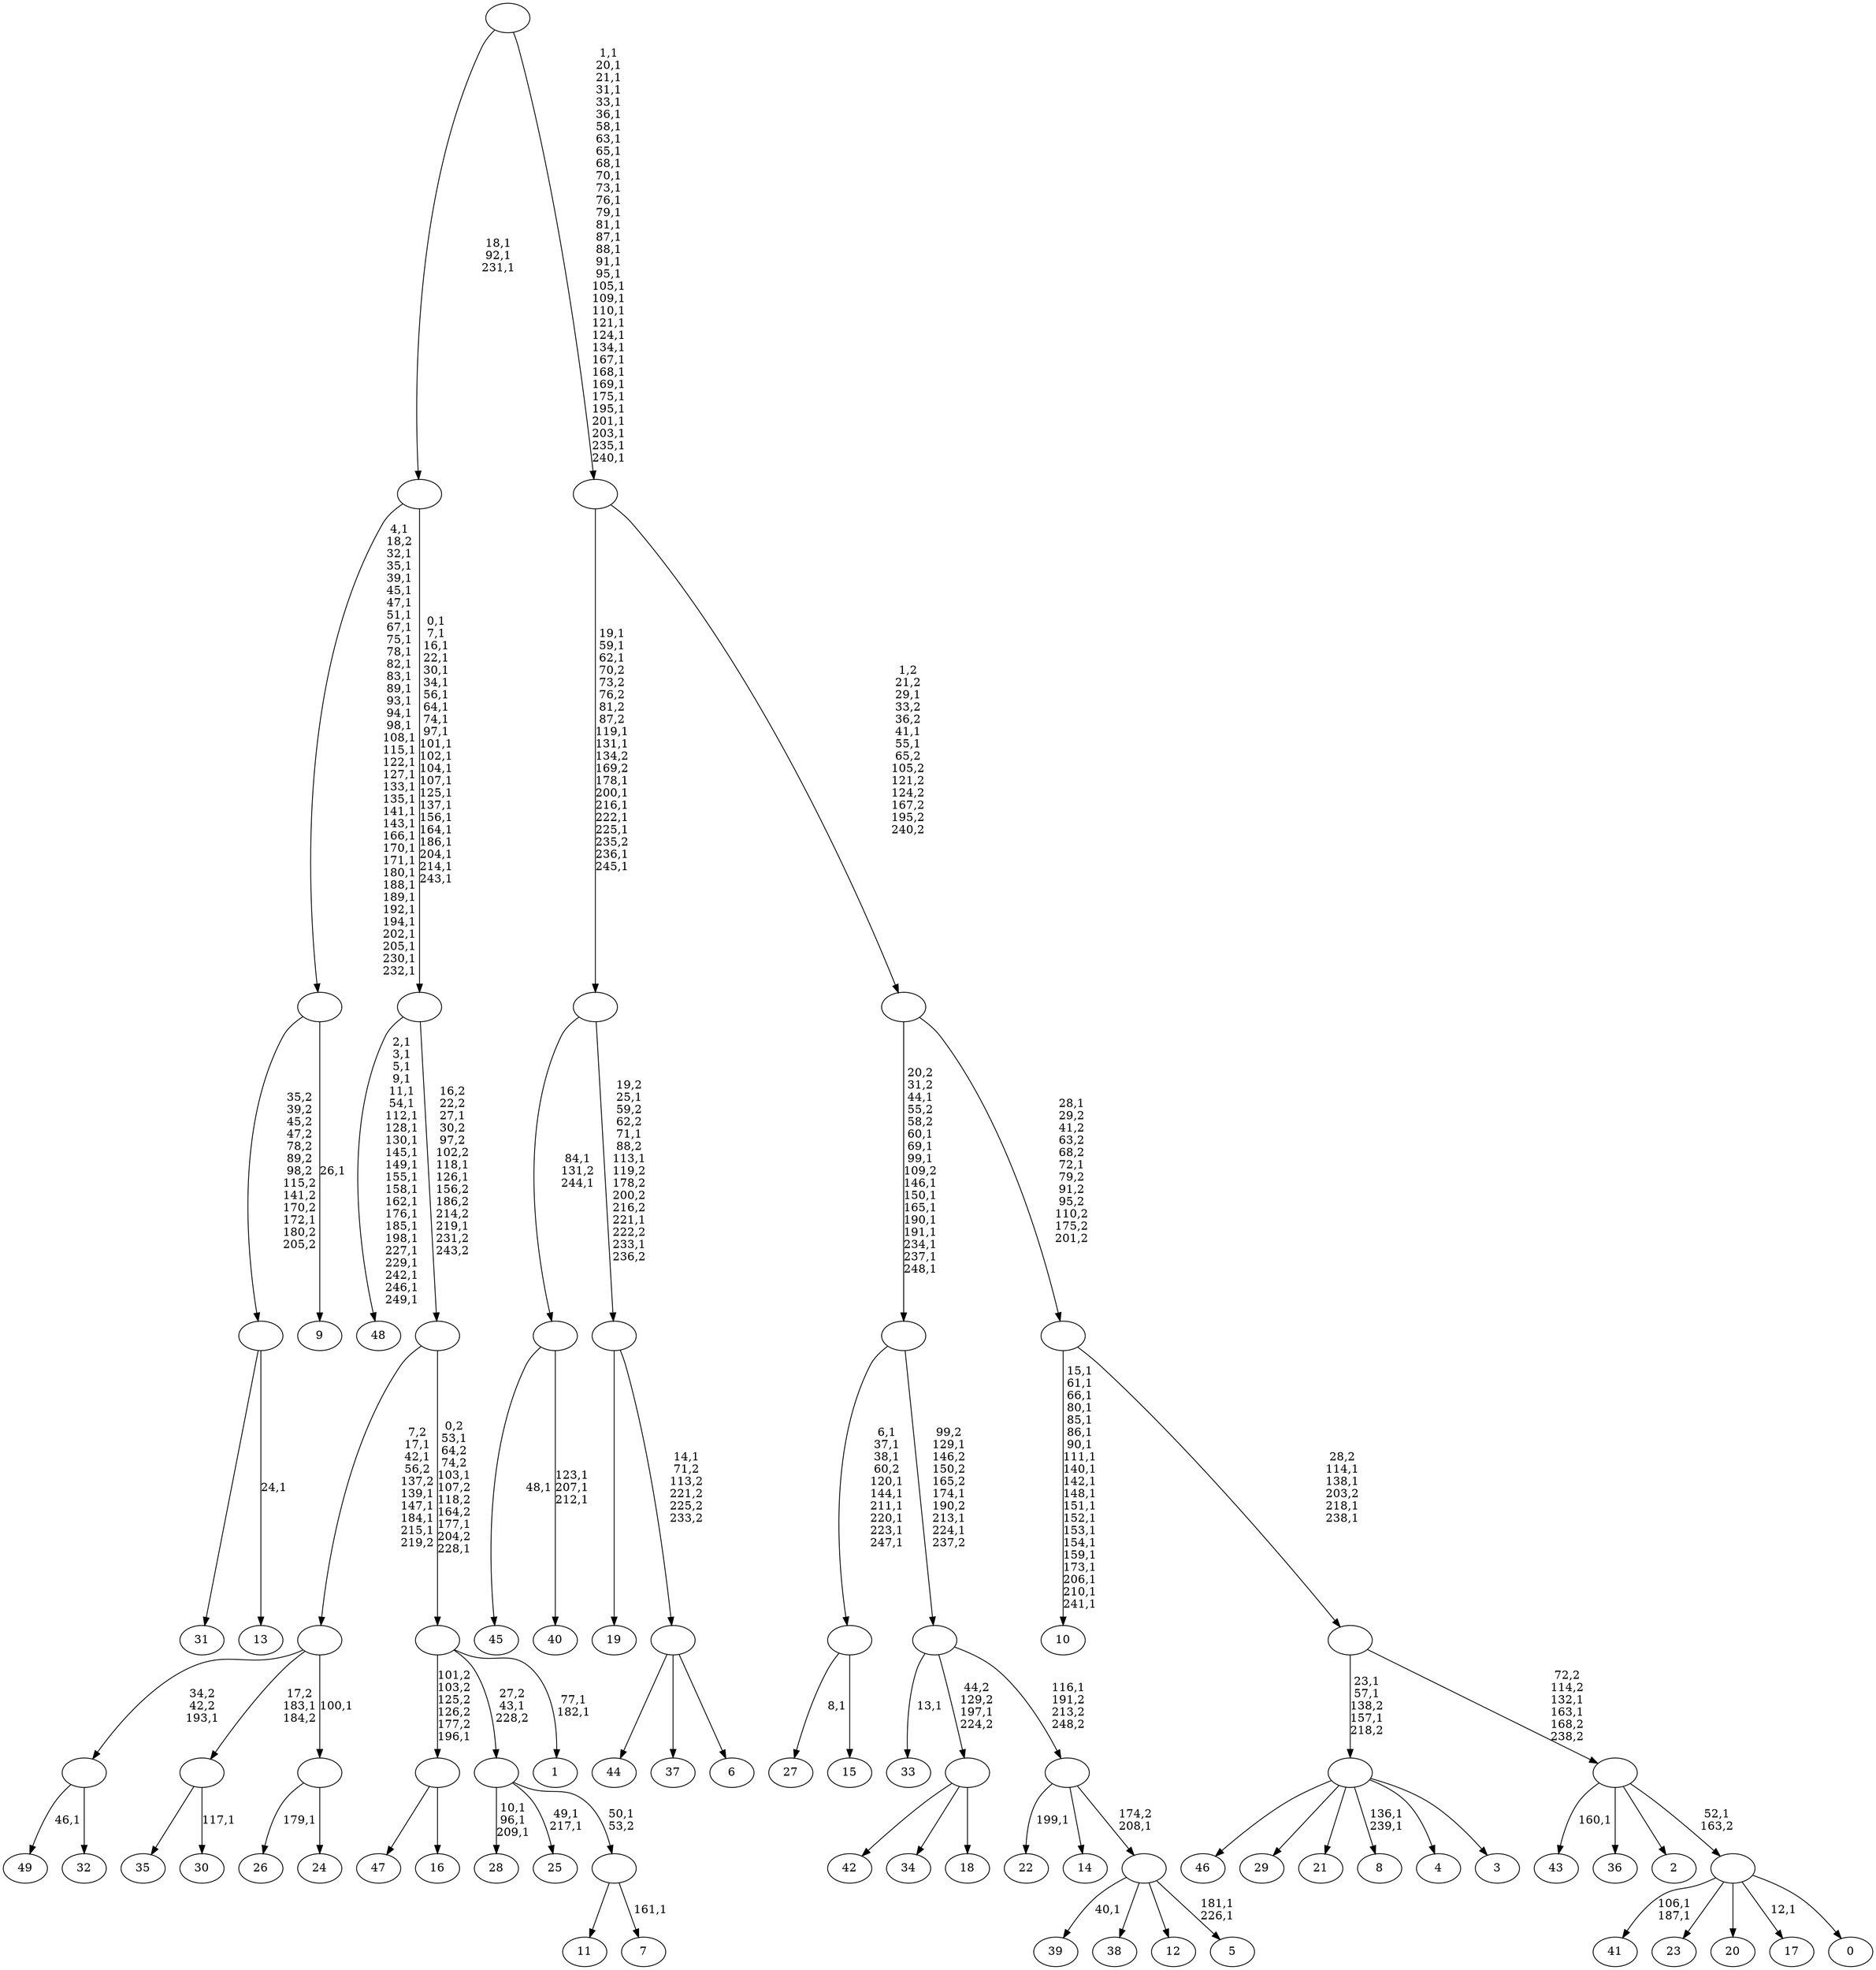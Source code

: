 digraph T {
	300 [label="49"]
	298 [label="48"]
	275 [label="47"]
	274 [label="46"]
	273 [label="45"]
	271 [label="44"]
	270 [label="43"]
	268 [label="42"]
	267 [label="41"]
	264 [label="40"]
	260 [label=""]
	258 [label="39"]
	256 [label="38"]
	255 [label="37"]
	254 [label="36"]
	253 [label="35"]
	252 [label="34"]
	251 [label="33"]
	249 [label="32"]
	248 [label=""]
	247 [label="31"]
	246 [label="30"]
	244 [label=""]
	243 [label="29"]
	242 [label="28"]
	238 [label="27"]
	236 [label="26"]
	234 [label="25"]
	231 [label="24"]
	230 [label=""]
	229 [label=""]
	223 [label="23"]
	222 [label="22"]
	220 [label="21"]
	219 [label="20"]
	218 [label="19"]
	217 [label="18"]
	216 [label=""]
	215 [label="17"]
	213 [label="16"]
	212 [label=""]
	211 [label="15"]
	210 [label=""]
	201 [label="14"]
	200 [label="13"]
	198 [label=""]
	197 [label="12"]
	196 [label="11"]
	195 [label="10"]
	174 [label="9"]
	172 [label=""]
	136 [label="8"]
	133 [label="7"]
	131 [label=""]
	130 [label=""]
	129 [label="6"]
	128 [label=""]
	127 [label=""]
	122 [label=""]
	110 [label="5"]
	107 [label=""]
	106 [label=""]
	105 [label=""]
	101 [label=""]
	89 [label="4"]
	88 [label="3"]
	87 [label=""]
	84 [label="2"]
	83 [label="1"]
	80 [label=""]
	76 [label=""]
	72 [label=""]
	50 [label=""]
	47 [label="0"]
	46 [label=""]
	45 [label=""]
	43 [label=""]
	39 [label=""]
	37 [label=""]
	34 [label=""]
	0 [label=""]
	260 -> 264 [label="123,1\n207,1\n212,1"]
	260 -> 273 [label="48,1"]
	248 -> 300 [label="46,1"]
	248 -> 249 [label=""]
	244 -> 246 [label="117,1"]
	244 -> 253 [label=""]
	230 -> 236 [label="179,1"]
	230 -> 231 [label=""]
	229 -> 248 [label="34,2\n42,2\n193,1"]
	229 -> 244 [label="17,2\n183,1\n184,2"]
	229 -> 230 [label="100,1"]
	216 -> 268 [label=""]
	216 -> 252 [label=""]
	216 -> 217 [label=""]
	212 -> 275 [label=""]
	212 -> 213 [label=""]
	210 -> 238 [label="8,1"]
	210 -> 211 [label=""]
	198 -> 200 [label="24,1"]
	198 -> 247 [label=""]
	172 -> 174 [label="26,1"]
	172 -> 198 [label="35,2\n39,2\n45,2\n47,2\n78,2\n89,2\n98,2\n115,2\n141,2\n170,2\n172,1\n180,2\n205,2"]
	131 -> 133 [label="161,1"]
	131 -> 196 [label=""]
	130 -> 234 [label="49,1\n217,1"]
	130 -> 242 [label="10,1\n96,1\n209,1"]
	130 -> 131 [label="50,1\n53,2"]
	128 -> 271 [label=""]
	128 -> 255 [label=""]
	128 -> 129 [label=""]
	127 -> 218 [label=""]
	127 -> 128 [label="14,1\n71,2\n113,2\n221,2\n225,2\n233,2"]
	122 -> 127 [label="19,2\n25,1\n59,2\n62,2\n71,1\n88,2\n113,1\n119,2\n178,2\n200,2\n216,2\n221,1\n222,2\n233,1\n236,2"]
	122 -> 260 [label="84,1\n131,2\n244,1"]
	107 -> 110 [label="181,1\n226,1"]
	107 -> 258 [label="40,1"]
	107 -> 256 [label=""]
	107 -> 197 [label=""]
	106 -> 222 [label="199,1"]
	106 -> 201 [label=""]
	106 -> 107 [label="174,2\n208,1"]
	105 -> 251 [label="13,1"]
	105 -> 216 [label="44,2\n129,2\n197,1\n224,2"]
	105 -> 106 [label="116,1\n191,2\n213,2\n248,2"]
	101 -> 105 [label="99,2\n129,1\n146,2\n150,2\n165,2\n174,1\n190,2\n213,1\n224,1\n237,2"]
	101 -> 210 [label="6,1\n37,1\n38,1\n60,2\n120,1\n144,1\n211,1\n220,1\n223,1\n247,1"]
	87 -> 136 [label="136,1\n239,1"]
	87 -> 274 [label=""]
	87 -> 243 [label=""]
	87 -> 220 [label=""]
	87 -> 89 [label=""]
	87 -> 88 [label=""]
	80 -> 83 [label="77,1\n182,1"]
	80 -> 212 [label="101,2\n103,2\n125,2\n126,2\n177,2\n196,1"]
	80 -> 130 [label="27,2\n43,1\n228,2"]
	76 -> 80 [label="0,2\n53,1\n64,2\n74,2\n103,1\n107,2\n118,2\n164,2\n177,1\n204,2\n228,1"]
	76 -> 229 [label="7,2\n17,1\n42,1\n56,2\n137,2\n139,1\n147,1\n184,1\n215,1\n219,2"]
	72 -> 76 [label="16,2\n22,2\n27,1\n30,2\n97,2\n102,2\n118,1\n126,1\n156,2\n186,2\n214,2\n219,1\n231,2\n243,2"]
	72 -> 298 [label="2,1\n3,1\n5,1\n9,1\n11,1\n54,1\n112,1\n128,1\n130,1\n145,1\n149,1\n155,1\n158,1\n162,1\n176,1\n185,1\n198,1\n227,1\n229,1\n242,1\n246,1\n249,1"]
	50 -> 72 [label="0,1\n7,1\n16,1\n22,1\n30,1\n34,1\n56,1\n64,1\n74,1\n97,1\n101,1\n102,1\n104,1\n107,1\n125,1\n137,1\n156,1\n164,1\n186,1\n204,1\n214,1\n243,1"]
	50 -> 172 [label="4,1\n18,2\n32,1\n35,1\n39,1\n45,1\n47,1\n51,1\n67,1\n75,1\n78,1\n82,1\n83,1\n89,1\n93,1\n94,1\n98,1\n108,1\n115,1\n122,1\n127,1\n133,1\n135,1\n141,1\n143,1\n166,1\n170,1\n171,1\n180,1\n188,1\n189,1\n192,1\n194,1\n202,1\n205,1\n230,1\n232,1"]
	46 -> 215 [label="12,1"]
	46 -> 267 [label="106,1\n187,1"]
	46 -> 223 [label=""]
	46 -> 219 [label=""]
	46 -> 47 [label=""]
	45 -> 270 [label="160,1"]
	45 -> 254 [label=""]
	45 -> 84 [label=""]
	45 -> 46 [label="52,1\n163,2"]
	43 -> 45 [label="72,2\n114,2\n132,1\n163,1\n168,2\n238,2"]
	43 -> 87 [label="23,1\n57,1\n138,2\n157,1\n218,2"]
	39 -> 43 [label="28,2\n114,1\n138,1\n203,2\n218,1\n238,1"]
	39 -> 195 [label="15,1\n61,1\n66,1\n80,1\n85,1\n86,1\n90,1\n111,1\n140,1\n142,1\n148,1\n151,1\n152,1\n153,1\n154,1\n159,1\n173,1\n206,1\n210,1\n241,1"]
	37 -> 39 [label="28,1\n29,2\n41,2\n63,2\n68,2\n72,1\n79,2\n91,2\n95,2\n110,2\n175,2\n201,2"]
	37 -> 101 [label="20,2\n31,2\n44,1\n55,2\n58,2\n60,1\n69,1\n99,1\n109,2\n146,1\n150,1\n165,1\n190,1\n191,1\n234,1\n237,1\n248,1"]
	34 -> 37 [label="1,2\n21,2\n29,1\n33,2\n36,2\n41,1\n55,1\n65,2\n105,2\n121,2\n124,2\n167,2\n195,2\n240,2"]
	34 -> 122 [label="19,1\n59,1\n62,1\n70,2\n73,2\n76,2\n81,2\n87,2\n119,1\n131,1\n134,2\n169,2\n178,1\n200,1\n216,1\n222,1\n225,1\n235,2\n236,1\n245,1"]
	0 -> 34 [label="1,1\n20,1\n21,1\n31,1\n33,1\n36,1\n58,1\n63,1\n65,1\n68,1\n70,1\n73,1\n76,1\n79,1\n81,1\n87,1\n88,1\n91,1\n95,1\n105,1\n109,1\n110,1\n121,1\n124,1\n134,1\n167,1\n168,1\n169,1\n175,1\n195,1\n201,1\n203,1\n235,1\n240,1"]
	0 -> 50 [label="18,1\n92,1\n231,1"]
}
